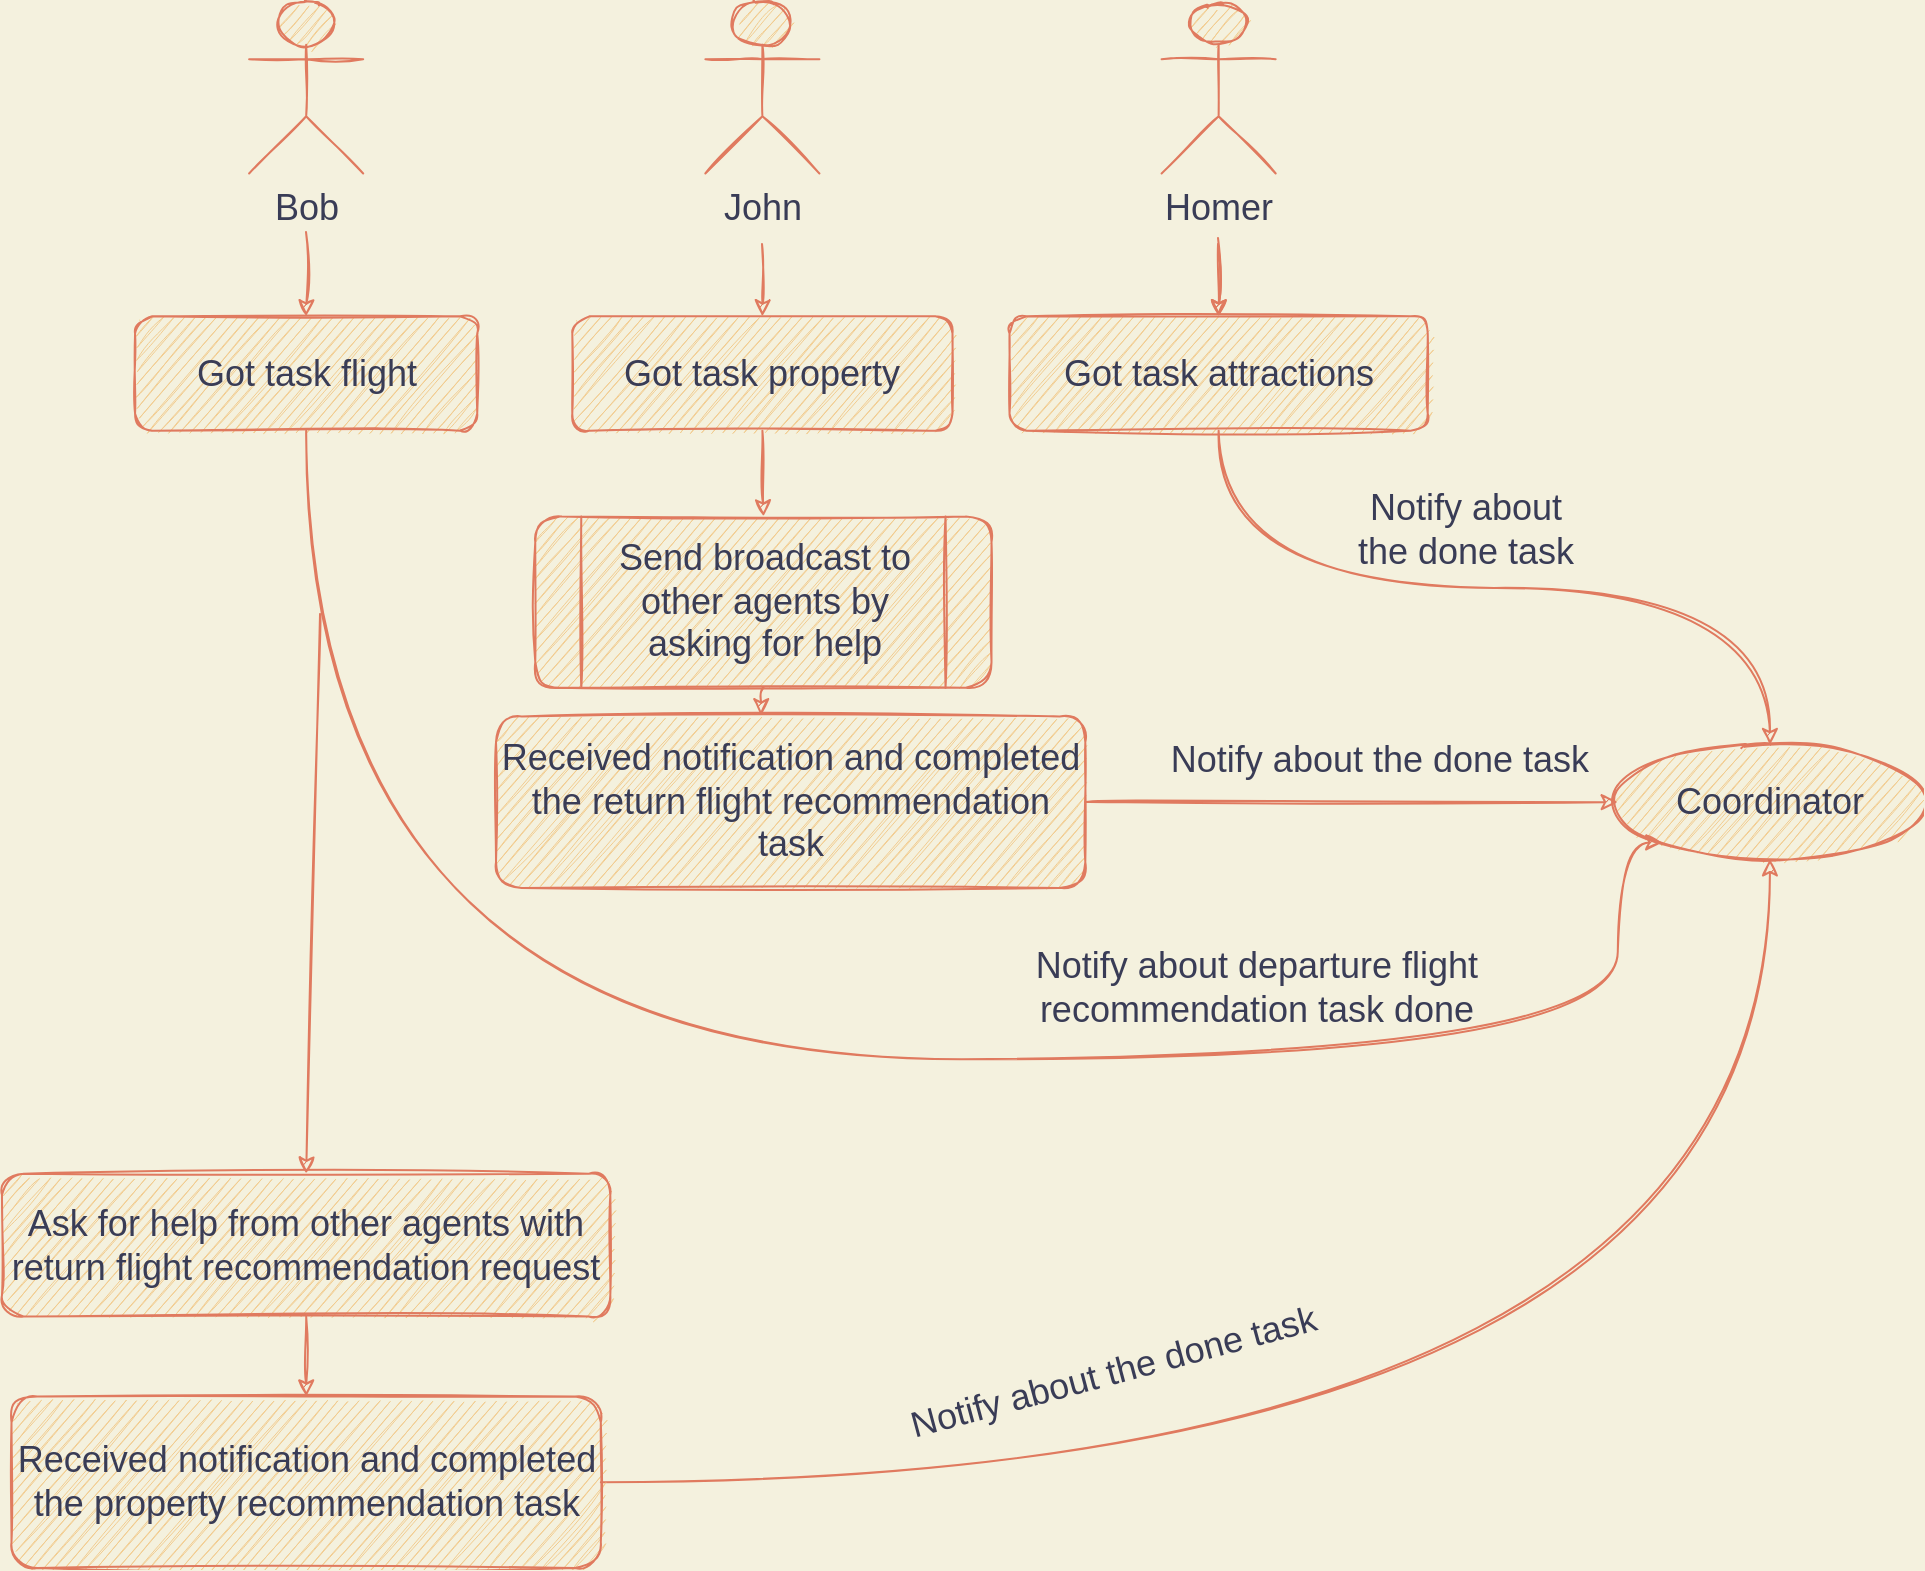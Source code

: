 <mxfile version="20.6.2" type="device"><diagram id="BOqRd5Aw2wsd5u0qRBJS" name="Pagina-1"><mxGraphModel dx="1483" dy="896" grid="0" gridSize="10" guides="1" tooltips="1" connect="1" arrows="1" fold="1" page="1" pageScale="1" pageWidth="4681" pageHeight="3300" background="#F4F1DE" math="0" shadow="0"><root><mxCell id="0"/><mxCell id="1" parent="0"/><mxCell id="kN0PldQTzGk2_g6ZcapS-46" value="" style="group;sketch=1;rounded=1;fontColor=#393C56;" vertex="1" connectable="0" parent="1"><mxGeometry x="128" y="46" width="960" height="783" as="geometry"/></mxCell><mxCell id="kN0PldQTzGk2_g6ZcapS-1" value="&lt;font style=&quot;font-size: 18px;&quot;&gt;Bob&lt;/font&gt;" style="shape=umlActor;verticalLabelPosition=bottom;verticalAlign=top;html=1;outlineConnect=0;sketch=1;rounded=1;fillColor=#F2CC8F;strokeColor=#E07A5F;fontColor=#393C56;" vertex="1" parent="kN0PldQTzGk2_g6ZcapS-46"><mxGeometry x="123.564" width="57.03" height="85.73" as="geometry"/></mxCell><mxCell id="kN0PldQTzGk2_g6ZcapS-2" value="&lt;font style=&quot;font-size: 18px;&quot;&gt;John&lt;/font&gt;" style="shape=umlActor;verticalLabelPosition=bottom;verticalAlign=top;html=1;outlineConnect=0;sketch=1;rounded=1;fillColor=#F2CC8F;strokeColor=#E07A5F;fontColor=#393C56;" vertex="1" parent="kN0PldQTzGk2_g6ZcapS-46"><mxGeometry x="351.683" width="57.03" height="85.73" as="geometry"/></mxCell><mxCell id="kN0PldQTzGk2_g6ZcapS-47" value="" style="edgeStyle=orthogonalEdgeStyle;rounded=1;orthogonalLoop=1;jettySize=auto;html=1;fontSize=18;sketch=1;curved=1;labelBackgroundColor=#F4F1DE;strokeColor=#E07A5F;fontColor=#393C56;" edge="1" parent="kN0PldQTzGk2_g6ZcapS-46" target="kN0PldQTzGk2_g6ZcapS-12"><mxGeometry relative="1" as="geometry"><mxPoint x="608" y="118" as="sourcePoint"/></mxGeometry></mxCell><mxCell id="kN0PldQTzGk2_g6ZcapS-10" value="&lt;font style=&quot;font-size: 18px;&quot;&gt;Got task flight&lt;/font&gt;" style="rounded=1;whiteSpace=wrap;html=1;sketch=1;fillColor=#F2CC8F;strokeColor=#E07A5F;fontColor=#393C56;" vertex="1" parent="kN0PldQTzGk2_g6ZcapS-46"><mxGeometry x="66.535" y="157.172" width="171.089" height="57.153" as="geometry"/></mxCell><mxCell id="kN0PldQTzGk2_g6ZcapS-3" value="&lt;font style=&quot;font-size: 18px;&quot;&gt;Homer&lt;/font&gt;" style="shape=umlActor;verticalLabelPosition=bottom;verticalAlign=top;html=1;outlineConnect=0;sketch=1;rounded=1;fillColor=#F2CC8F;strokeColor=#E07A5F;fontColor=#393C56;" vertex="1" parent="kN0PldQTzGk2_g6ZcapS-46"><mxGeometry x="579.802" width="57.03" height="85.73" as="geometry"/></mxCell><mxCell id="kN0PldQTzGk2_g6ZcapS-13" value="" style="edgeStyle=orthogonalEdgeStyle;rounded=1;orthogonalLoop=1;jettySize=auto;html=1;sketch=1;curved=1;labelBackgroundColor=#F4F1DE;strokeColor=#E07A5F;fontColor=#393C56;" edge="1" parent="kN0PldQTzGk2_g6ZcapS-46" target="kN0PldQTzGk2_g6ZcapS-10"><mxGeometry relative="1" as="geometry"><mxPoint x="152" y="115" as="sourcePoint"/></mxGeometry></mxCell><mxCell id="kN0PldQTzGk2_g6ZcapS-11" value="&lt;font style=&quot;font-size: 18px;&quot;&gt;Got task property&lt;/font&gt;" style="rounded=1;whiteSpace=wrap;html=1;sketch=1;fillColor=#F2CC8F;strokeColor=#E07A5F;fontColor=#393C56;" vertex="1" parent="kN0PldQTzGk2_g6ZcapS-46"><mxGeometry x="285.149" y="157.172" width="190.099" height="57.153" as="geometry"/></mxCell><mxCell id="kN0PldQTzGk2_g6ZcapS-14" value="" style="edgeStyle=orthogonalEdgeStyle;rounded=1;orthogonalLoop=1;jettySize=auto;html=1;sketch=1;curved=1;labelBackgroundColor=#F4F1DE;strokeColor=#E07A5F;fontColor=#393C56;" edge="1" parent="kN0PldQTzGk2_g6ZcapS-46" target="kN0PldQTzGk2_g6ZcapS-11"><mxGeometry relative="1" as="geometry"><mxPoint x="380" y="121" as="sourcePoint"/></mxGeometry></mxCell><mxCell id="kN0PldQTzGk2_g6ZcapS-12" value="&lt;font style=&quot;font-size: 18px;&quot;&gt;Got task attractions&lt;/font&gt;" style="rounded=1;whiteSpace=wrap;html=1;sketch=1;fillColor=#F2CC8F;strokeColor=#E07A5F;fontColor=#393C56;" vertex="1" parent="kN0PldQTzGk2_g6ZcapS-46"><mxGeometry x="503.762" y="157.172" width="209.109" height="57.153" as="geometry"/></mxCell><mxCell id="kN0PldQTzGk2_g6ZcapS-15" value="" style="edgeStyle=orthogonalEdgeStyle;rounded=1;orthogonalLoop=1;jettySize=auto;html=1;sketch=1;curved=1;labelBackgroundColor=#F4F1DE;strokeColor=#E07A5F;fontColor=#393C56;" edge="1" parent="kN0PldQTzGk2_g6ZcapS-46" target="kN0PldQTzGk2_g6ZcapS-12"><mxGeometry relative="1" as="geometry"><mxPoint x="608" y="121" as="sourcePoint"/></mxGeometry></mxCell><mxCell id="kN0PldQTzGk2_g6ZcapS-19" value="&lt;font style=&quot;font-size: 18px;&quot;&gt;Send broadcast to other agents by asking for help&lt;/font&gt;" style="shape=process;whiteSpace=wrap;html=1;backgroundOutline=1;sketch=1;rounded=1;fillColor=#F2CC8F;strokeColor=#E07A5F;fontColor=#393C56;" vertex="1" parent="kN0PldQTzGk2_g6ZcapS-46"><mxGeometry x="266.644" y="257.19" width="228.119" height="85.73" as="geometry"/></mxCell><mxCell id="kN0PldQTzGk2_g6ZcapS-20" style="edgeStyle=orthogonalEdgeStyle;rounded=1;orthogonalLoop=1;jettySize=auto;html=1;exitX=0.5;exitY=1;exitDx=0;exitDy=0;entryX=0.5;entryY=0;entryDx=0;entryDy=0;sketch=1;curved=1;labelBackgroundColor=#F4F1DE;strokeColor=#E07A5F;fontColor=#393C56;" edge="1" parent="kN0PldQTzGk2_g6ZcapS-46" source="kN0PldQTzGk2_g6ZcapS-11" target="kN0PldQTzGk2_g6ZcapS-19"><mxGeometry relative="1" as="geometry"/></mxCell><mxCell id="kN0PldQTzGk2_g6ZcapS-21" value="&lt;font style=&quot;font-size: 18px;&quot;&gt;Coordinator&lt;/font&gt;" style="ellipse;whiteSpace=wrap;html=1;sketch=1;rounded=1;fillColor=#F2CC8F;strokeColor=#E07A5F;fontColor=#393C56;" vertex="1" parent="kN0PldQTzGk2_g6ZcapS-46"><mxGeometry x="807.921" y="371.496" width="152.079" height="57.153" as="geometry"/></mxCell><mxCell id="kN0PldQTzGk2_g6ZcapS-25" style="edgeStyle=orthogonalEdgeStyle;rounded=1;orthogonalLoop=1;jettySize=auto;html=1;exitX=0.5;exitY=1;exitDx=0;exitDy=0;entryX=0;entryY=1;entryDx=0;entryDy=0;sketch=1;curved=1;labelBackgroundColor=#F4F1DE;strokeColor=#E07A5F;fontColor=#393C56;" edge="1" parent="kN0PldQTzGk2_g6ZcapS-46" source="kN0PldQTzGk2_g6ZcapS-10" target="kN0PldQTzGk2_g6ZcapS-21"><mxGeometry relative="1" as="geometry"><Array as="points"><mxPoint x="152.079" y="528.668"/><mxPoint x="807.921" y="528.668"/><mxPoint x="807.921" y="420.077"/></Array></mxGeometry></mxCell><mxCell id="kN0PldQTzGk2_g6ZcapS-22" style="edgeStyle=orthogonalEdgeStyle;rounded=1;orthogonalLoop=1;jettySize=auto;html=1;exitX=0.5;exitY=1;exitDx=0;exitDy=0;entryX=0.5;entryY=0;entryDx=0;entryDy=0;sketch=1;curved=1;labelBackgroundColor=#F4F1DE;strokeColor=#E07A5F;fontColor=#393C56;" edge="1" parent="kN0PldQTzGk2_g6ZcapS-46" source="kN0PldQTzGk2_g6ZcapS-12" target="kN0PldQTzGk2_g6ZcapS-21"><mxGeometry relative="1" as="geometry"/></mxCell><mxCell id="kN0PldQTzGk2_g6ZcapS-24" value="" style="group;sketch=1;rounded=1;fontColor=#393C56;" vertex="1" connectable="0" parent="kN0PldQTzGk2_g6ZcapS-46"><mxGeometry x="674.851" y="242.901" width="114.059" height="42.865" as="geometry"/></mxCell><mxCell id="kN0PldQTzGk2_g6ZcapS-23" value="&lt;font style=&quot;font-size: 18px;&quot;&gt;Notify about the done task&lt;/font&gt;" style="text;html=1;strokeColor=none;fillColor=none;align=center;verticalAlign=middle;whiteSpace=wrap;rounded=1;sketch=1;fontColor=#393C56;" vertex="1" parent="kN0PldQTzGk2_g6ZcapS-24"><mxGeometry width="114.059" height="42.865" as="geometry"/></mxCell><mxCell id="kN0PldQTzGk2_g6ZcapS-28" value="&lt;font style=&quot;font-size: 18px;&quot;&gt;Notify about departure flight recommendation task done&lt;/font&gt;" style="text;html=1;strokeColor=none;fillColor=none;align=center;verticalAlign=middle;whiteSpace=wrap;rounded=1;sketch=1;fontColor=#393C56;" vertex="1" parent="kN0PldQTzGk2_g6ZcapS-46"><mxGeometry x="465.743" y="471.515" width="323.168" height="42.865" as="geometry"/></mxCell><mxCell id="kN0PldQTzGk2_g6ZcapS-31" style="edgeStyle=orthogonalEdgeStyle;rounded=1;orthogonalLoop=1;jettySize=auto;html=1;exitX=1;exitY=0.5;exitDx=0;exitDy=0;entryX=0.5;entryY=1;entryDx=0;entryDy=0;sketch=1;curved=1;labelBackgroundColor=#F4F1DE;strokeColor=#E07A5F;fontColor=#393C56;" edge="1" parent="kN0PldQTzGk2_g6ZcapS-46" source="kN0PldQTzGk2_g6ZcapS-39" target="kN0PldQTzGk2_g6ZcapS-21"><mxGeometry relative="1" as="geometry"/></mxCell><mxCell id="kN0PldQTzGk2_g6ZcapS-29" value="&lt;font style=&quot;font-size: 18px;&quot;&gt;Ask for help from other agents with return flight recommendation request&lt;/font&gt;" style="rounded=1;whiteSpace=wrap;html=1;sketch=1;fillColor=#F2CC8F;strokeColor=#E07A5F;fontColor=#393C56;" vertex="1" parent="kN0PldQTzGk2_g6ZcapS-46"><mxGeometry y="585.821" width="304.158" height="71.442" as="geometry"/></mxCell><mxCell id="kN0PldQTzGk2_g6ZcapS-30" value="" style="endArrow=classic;html=1;rounded=1;entryX=0.5;entryY=0;entryDx=0;entryDy=0;sketch=1;curved=1;labelBackgroundColor=#F4F1DE;strokeColor=#E07A5F;fontColor=#393C56;" edge="1" parent="kN0PldQTzGk2_g6ZcapS-46" target="kN0PldQTzGk2_g6ZcapS-29"><mxGeometry width="50" height="50" relative="1" as="geometry"><mxPoint x="159" y="306" as="sourcePoint"/><mxPoint x="150.178" y="485.803" as="targetPoint"/></mxGeometry></mxCell><mxCell id="kN0PldQTzGk2_g6ZcapS-32" value="&lt;font style=&quot;font-size: 18px;&quot;&gt;Notify about the done task&lt;/font&gt;" style="text;html=1;strokeColor=none;fillColor=none;align=center;verticalAlign=middle;whiteSpace=wrap;rounded=1;sketch=1;fontColor=#393C56;rotation=-15;" vertex="1" parent="kN0PldQTzGk2_g6ZcapS-46"><mxGeometry x="399.208" y="664.0" width="313.663" height="42.865" as="geometry"/></mxCell><mxCell id="kN0PldQTzGk2_g6ZcapS-39" value="&lt;font style=&quot;font-size: 18px;&quot;&gt;Received notification and completed the property recommendation task&lt;/font&gt;" style="rounded=1;whiteSpace=wrap;html=1;sketch=1;fillColor=#F2CC8F;strokeColor=#E07A5F;fontColor=#393C56;" vertex="1" parent="kN0PldQTzGk2_g6ZcapS-46"><mxGeometry x="4.752" y="697.27" width="294.653" height="85.73" as="geometry"/></mxCell><mxCell id="kN0PldQTzGk2_g6ZcapS-40" value="" style="edgeStyle=orthogonalEdgeStyle;rounded=1;orthogonalLoop=1;jettySize=auto;html=1;sketch=1;curved=1;labelBackgroundColor=#F4F1DE;strokeColor=#E07A5F;fontColor=#393C56;" edge="1" parent="kN0PldQTzGk2_g6ZcapS-46" source="kN0PldQTzGk2_g6ZcapS-29" target="kN0PldQTzGk2_g6ZcapS-39"><mxGeometry relative="1" as="geometry"/></mxCell><mxCell id="kN0PldQTzGk2_g6ZcapS-43" style="edgeStyle=orthogonalEdgeStyle;rounded=1;orthogonalLoop=1;jettySize=auto;html=1;exitX=1;exitY=0.5;exitDx=0;exitDy=0;entryX=0;entryY=0.5;entryDx=0;entryDy=0;sketch=1;curved=1;labelBackgroundColor=#F4F1DE;strokeColor=#E07A5F;fontColor=#393C56;" edge="1" parent="kN0PldQTzGk2_g6ZcapS-46" source="kN0PldQTzGk2_g6ZcapS-42" target="kN0PldQTzGk2_g6ZcapS-21"><mxGeometry relative="1" as="geometry"/></mxCell><mxCell id="kN0PldQTzGk2_g6ZcapS-42" value="&lt;font style=&quot;font-size: 18px;&quot;&gt;Received notification and completed the return flight recommendation task&lt;/font&gt;" style="rounded=1;whiteSpace=wrap;html=1;sketch=1;fillColor=#F2CC8F;strokeColor=#E07A5F;fontColor=#393C56;" vertex="1" parent="kN0PldQTzGk2_g6ZcapS-46"><mxGeometry x="247.004" y="357.206" width="294.653" height="85.73" as="geometry"/></mxCell><mxCell id="kN0PldQTzGk2_g6ZcapS-45" value="&lt;font style=&quot;font-size: 18px;&quot;&gt;Notify about the done task&lt;/font&gt;" style="text;html=1;strokeColor=none;fillColor=none;align=center;verticalAlign=middle;whiteSpace=wrap;rounded=1;sketch=1;fontColor=#393C56;" vertex="1" parent="kN0PldQTzGk2_g6ZcapS-46"><mxGeometry x="579.8" y="357.21" width="218.2" height="42.86" as="geometry"/></mxCell><mxCell id="kN0PldQTzGk2_g6ZcapS-44" style="edgeStyle=orthogonalEdgeStyle;rounded=1;orthogonalLoop=1;jettySize=auto;html=1;exitX=0.5;exitY=1;exitDx=0;exitDy=0;entryX=0.45;entryY=-0.006;entryDx=0;entryDy=0;entryPerimeter=0;sketch=1;curved=1;labelBackgroundColor=#F4F1DE;strokeColor=#E07A5F;fontColor=#393C56;" edge="1" parent="kN0PldQTzGk2_g6ZcapS-46" source="kN0PldQTzGk2_g6ZcapS-19" target="kN0PldQTzGk2_g6ZcapS-42"><mxGeometry relative="1" as="geometry"/></mxCell></root></mxGraphModel></diagram></mxfile>